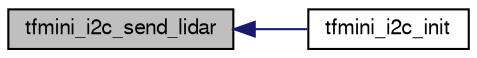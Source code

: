 digraph "tfmini_i2c_send_lidar"
{
  edge [fontname="FreeSans",fontsize="10",labelfontname="FreeSans",labelfontsize="10"];
  node [fontname="FreeSans",fontsize="10",shape=record];
  rankdir="LR";
  Node1 [label="tfmini_i2c_send_lidar",height=0.2,width=0.4,color="black", fillcolor="grey75", style="filled", fontcolor="black"];
  Node1 -> Node2 [dir="back",color="midnightblue",fontsize="10",style="solid",fontname="FreeSans"];
  Node2 [label="tfmini_i2c_init",height=0.2,width=0.4,color="black", fillcolor="white", style="filled",URL="$tfmini__i2c_8h.html#a5f0c8251697a92511fa0450080f772a8",tooltip="Set the default values at initialization. "];
}
